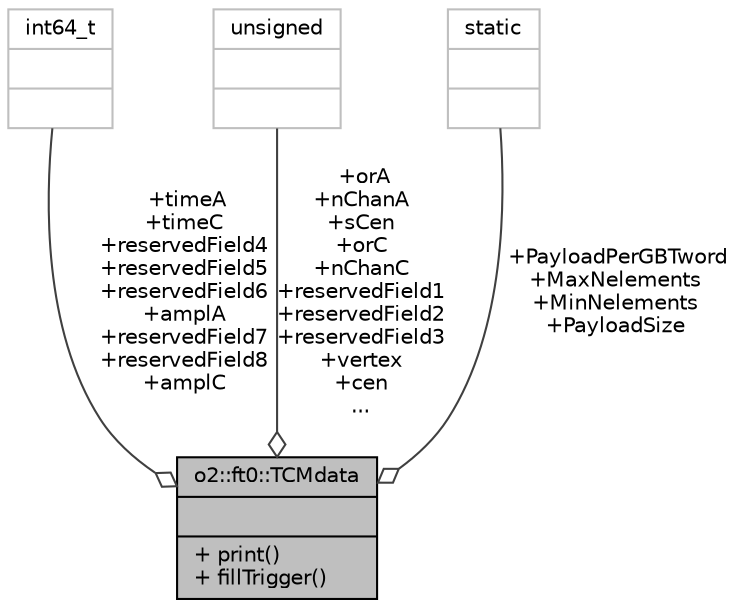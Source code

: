 digraph "o2::ft0::TCMdata"
{
 // INTERACTIVE_SVG=YES
  bgcolor="transparent";
  edge [fontname="Helvetica",fontsize="10",labelfontname="Helvetica",labelfontsize="10"];
  node [fontname="Helvetica",fontsize="10",shape=record];
  Node1 [label="{o2::ft0::TCMdata\n||+ print()\l+ fillTrigger()\l}",height=0.2,width=0.4,color="black", fillcolor="grey75", style="filled", fontcolor="black"];
  Node2 -> Node1 [color="grey25",fontsize="10",style="solid",label=" +timeA\n+timeC\n+reservedField4\n+reservedField5\n+reservedField6\n+amplA\n+reservedField7\n+reservedField8\n+amplC" ,arrowhead="odiamond",fontname="Helvetica"];
  Node2 [label="{int64_t\n||}",height=0.2,width=0.4,color="grey75"];
  Node3 -> Node1 [color="grey25",fontsize="10",style="solid",label=" +orA\n+nChanA\n+sCen\n+orC\n+nChanC\n+reservedField1\n+reservedField2\n+reservedField3\n+vertex\n+cen\n..." ,arrowhead="odiamond",fontname="Helvetica"];
  Node3 [label="{unsigned\n||}",height=0.2,width=0.4,color="grey75"];
  Node4 -> Node1 [color="grey25",fontsize="10",style="solid",label=" +PayloadPerGBTword\n+MaxNelements\n+MinNelements\n+PayloadSize" ,arrowhead="odiamond",fontname="Helvetica"];
  Node4 [label="{static\n||}",height=0.2,width=0.4,color="grey75"];
}
